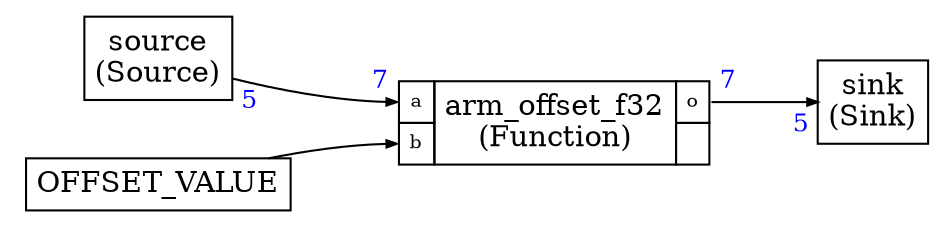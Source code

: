 



digraph structs {
    node [shape=plaintext]
    rankdir=LR
    edge [arrowsize=0.5]
    fontname="times"


source [label=<
<TABLE BORDER="0" CELLBORDER="1" CELLSPACING="0" CELLPADDING="4">
  <TR>
    <TD ALIGN="CENTER" PORT="i">source<BR/>(Source)</TD>
  </TR>
</TABLE>>];


arm_offset_f321 [label=<
<TABLE BORDER="0" CELLBORDER="1" CELLSPACING="0" CELLPADDING="4">
  <TR>
    <TD PORT="a"><FONT POINT-SIZE="9.0">a</FONT></TD>
    <TD ALIGN="CENTER" ROWSPAN="2">arm_offset_f32<BR/>(Function)</TD>
    <TD PORT="o"><FONT POINT-SIZE="9.0">o</FONT></TD>
  </TR>
<TR>
<TD PORT="b"><FONT POINT-SIZE="9.0">b</FONT></TD>

 
<TD></TD></TR>

</TABLE>>];

sink [label=<
<TABLE BORDER="0" CELLBORDER="1" CELLSPACING="0" CELLPADDING="4">
  <TR>
    <TD ALIGN="CENTER" PORT="i">sink<BR/>(Sink)</TD>
  </TR>
</TABLE>>];



source:i -> arm_offset_f321:a [label=""
,headlabel=<<TABLE BORDER="0" CELLPADDING="2"><TR><TD><FONT COLOR="blue" POINT-SIZE="12.0" >7</FONT>
</TD></TR></TABLE>>
,taillabel=<<TABLE BORDER="0" CELLPADDING="2"><TR><TD><FONT COLOR="blue" POINT-SIZE="12.0" >5</FONT>
</TD></TR></TABLE>>]

arm_offset_f321:o -> sink:i [label=""
,headlabel=<<TABLE BORDER="0" CELLPADDING="2"><TR><TD><FONT COLOR="blue" POINT-SIZE="12.0" >5</FONT>
</TD></TR></TABLE>>
,taillabel=<<TABLE BORDER="0" CELLPADDING="2"><TR><TD><FONT COLOR="blue" POINT-SIZE="12.0" >7</FONT>
</TD></TR></TABLE>>]

OFFSET_VALUE [label=<
<TABLE BORDER="0" CELLBORDER="1" CELLSPACING="0" CELLPADDING="4">
  <TR>
    <TD ALIGN="CENTER" PORT="i">OFFSET_VALUE</TD>
  </TR>
</TABLE>>];

OFFSET_VALUE:i -> arm_offset_f321:b

}
